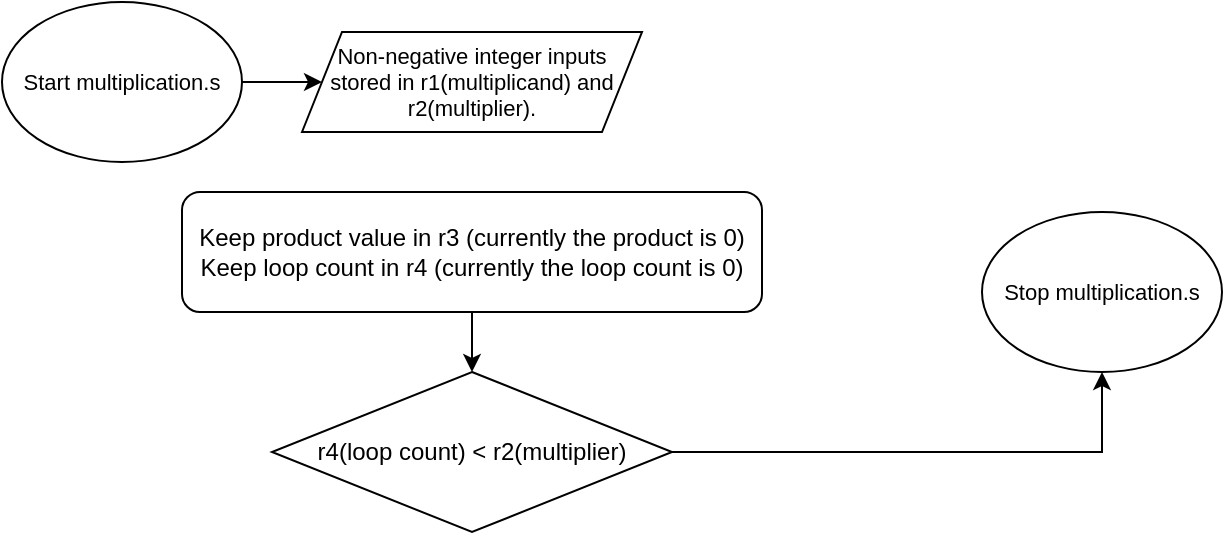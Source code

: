<mxfile version="24.7.17">
  <diagram id="C5RBs43oDa-KdzZeNtuy" name="Page-1">
    <mxGraphModel dx="662" dy="343" grid="1" gridSize="10" guides="1" tooltips="1" connect="1" arrows="1" fold="1" page="1" pageScale="1" pageWidth="827" pageHeight="1169" math="0" shadow="0">
      <root>
        <mxCell id="WIyWlLk6GJQsqaUBKTNV-0" />
        <mxCell id="WIyWlLk6GJQsqaUBKTNV-1" parent="WIyWlLk6GJQsqaUBKTNV-0" />
        <mxCell id="vypxZ5MaS1NF67B90ROW-3" style="edgeStyle=orthogonalEdgeStyle;rounded=0;orthogonalLoop=1;jettySize=auto;html=1;" edge="1" parent="WIyWlLk6GJQsqaUBKTNV-1" source="vypxZ5MaS1NF67B90ROW-0" target="vypxZ5MaS1NF67B90ROW-2">
          <mxGeometry relative="1" as="geometry" />
        </mxCell>
        <mxCell id="vypxZ5MaS1NF67B90ROW-0" value="Start multiplication.s" style="ellipse;whiteSpace=wrap;html=1;fontSize=11;" vertex="1" parent="WIyWlLk6GJQsqaUBKTNV-1">
          <mxGeometry x="150" y="55" width="120" height="80" as="geometry" />
        </mxCell>
        <mxCell id="vypxZ5MaS1NF67B90ROW-1" value="Stop multiplication.s" style="ellipse;whiteSpace=wrap;html=1;fontSize=11;" vertex="1" parent="WIyWlLk6GJQsqaUBKTNV-1">
          <mxGeometry x="640" y="160" width="120" height="80" as="geometry" />
        </mxCell>
        <mxCell id="vypxZ5MaS1NF67B90ROW-2" value="Non-negative integer inputs stored in r1(multiplicand) and r2(multiplier)." style="shape=parallelogram;perimeter=parallelogramPerimeter;whiteSpace=wrap;html=1;fixedSize=1;fontSize=11;" vertex="1" parent="WIyWlLk6GJQsqaUBKTNV-1">
          <mxGeometry x="300" y="70" width="170" height="50" as="geometry" />
        </mxCell>
        <mxCell id="vypxZ5MaS1NF67B90ROW-6" style="edgeStyle=orthogonalEdgeStyle;rounded=0;orthogonalLoop=1;jettySize=auto;html=1;entryX=0.5;entryY=0;entryDx=0;entryDy=0;" edge="1" parent="WIyWlLk6GJQsqaUBKTNV-1" source="vypxZ5MaS1NF67B90ROW-4" target="vypxZ5MaS1NF67B90ROW-5">
          <mxGeometry relative="1" as="geometry" />
        </mxCell>
        <mxCell id="vypxZ5MaS1NF67B90ROW-4" value="Keep product value in r3 (currently the product is 0)&lt;div&gt;Keep loop count in r4 (currently the loop count is 0)&lt;br&gt;&lt;/div&gt;" style="rounded=1;whiteSpace=wrap;html=1;" vertex="1" parent="WIyWlLk6GJQsqaUBKTNV-1">
          <mxGeometry x="240" y="150" width="290" height="60" as="geometry" />
        </mxCell>
        <mxCell id="vypxZ5MaS1NF67B90ROW-7" style="edgeStyle=orthogonalEdgeStyle;rounded=0;orthogonalLoop=1;jettySize=auto;html=1;entryX=0.5;entryY=1;entryDx=0;entryDy=0;" edge="1" parent="WIyWlLk6GJQsqaUBKTNV-1" source="vypxZ5MaS1NF67B90ROW-5" target="vypxZ5MaS1NF67B90ROW-1">
          <mxGeometry relative="1" as="geometry" />
        </mxCell>
        <mxCell id="vypxZ5MaS1NF67B90ROW-5" value="r4(loop count) &amp;lt; r2(multiplier)" style="rhombus;whiteSpace=wrap;html=1;" vertex="1" parent="WIyWlLk6GJQsqaUBKTNV-1">
          <mxGeometry x="285" y="240" width="200" height="80" as="geometry" />
        </mxCell>
      </root>
    </mxGraphModel>
  </diagram>
</mxfile>
